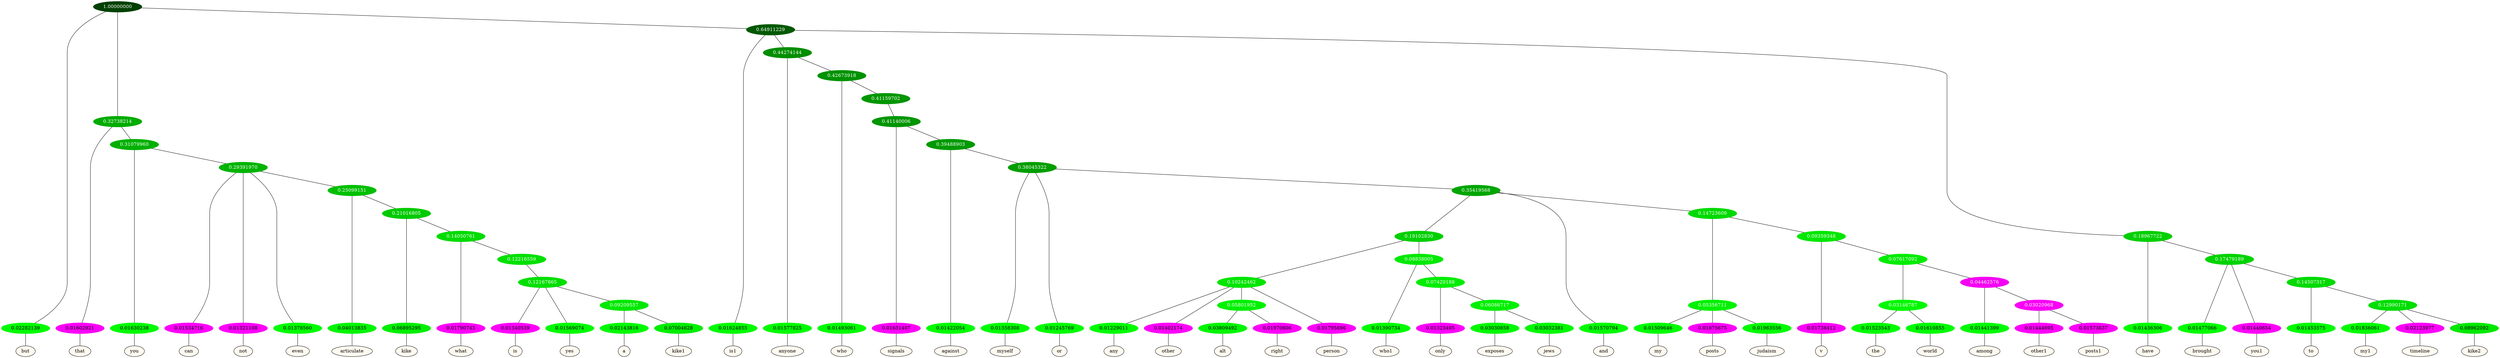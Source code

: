 graph {
	node [format=png height=0.15 nodesep=0.001 ordering=out overlap=prism overlap_scaling=0.01 ranksep=0.001 ratio=0.2 style=filled width=0.15]
	{
		rank=same
		a_w_1 [label=but color=black fillcolor=floralwhite style="filled,solid"]
		a_w_4 [label=that color=black fillcolor=floralwhite style="filled,solid"]
		a_w_9 [label=you color=black fillcolor=floralwhite style="filled,solid"]
		a_w_15 [label=can color=black fillcolor=floralwhite style="filled,solid"]
		a_w_16 [label=not color=black fillcolor=floralwhite style="filled,solid"]
		a_w_17 [label=even color=black fillcolor=floralwhite style="filled,solid"]
		a_w_24 [label=articulate color=black fillcolor=floralwhite style="filled,solid"]
		a_w_29 [label=kike color=black fillcolor=floralwhite style="filled,solid"]
		a_w_36 [label=what color=black fillcolor=floralwhite style="filled,solid"]
		a_w_44 [label=is color=black fillcolor=floralwhite style="filled,solid"]
		a_w_45 [label=yes color=black fillcolor=floralwhite style="filled,solid"]
		a_w_50 [label=a color=black fillcolor=floralwhite style="filled,solid"]
		a_w_51 [label=kike1 color=black fillcolor=floralwhite style="filled,solid"]
		a_w_6 [label=is1 color=black fillcolor=floralwhite style="filled,solid"]
		a_w_11 [label=anyone color=black fillcolor=floralwhite style="filled,solid"]
		a_w_19 [label=who color=black fillcolor=floralwhite style="filled,solid"]
		a_w_31 [label=signals color=black fillcolor=floralwhite style="filled,solid"]
		a_w_38 [label=against color=black fillcolor=floralwhite style="filled,solid"]
		a_w_41 [label=myself color=black fillcolor=floralwhite style="filled,solid"]
		a_w_42 [label=or color=black fillcolor=floralwhite style="filled,solid"]
		a_w_56 [label=any color=black fillcolor=floralwhite style="filled,solid"]
		a_w_57 [label=other color=black fillcolor=floralwhite style="filled,solid"]
		a_w_67 [label=alt color=black fillcolor=floralwhite style="filled,solid"]
		a_w_68 [label=right color=black fillcolor=floralwhite style="filled,solid"]
		a_w_59 [label=person color=black fillcolor=floralwhite style="filled,solid"]
		a_w_60 [label=who1 color=black fillcolor=floralwhite style="filled,solid"]
		a_w_69 [label=only color=black fillcolor=floralwhite style="filled,solid"]
		a_w_73 [label=exposes color=black fillcolor=floralwhite style="filled,solid"]
		a_w_74 [label=jews color=black fillcolor=floralwhite style="filled,solid"]
		a_w_48 [label=and color=black fillcolor=floralwhite style="filled,solid"]
		a_w_62 [label=my color=black fillcolor=floralwhite style="filled,solid"]
		a_w_63 [label=posts color=black fillcolor=floralwhite style="filled,solid"]
		a_w_64 [label=judaism color=black fillcolor=floralwhite style="filled,solid"]
		a_w_65 [label=v color=black fillcolor=floralwhite style="filled,solid"]
		a_w_75 [label=the color=black fillcolor=floralwhite style="filled,solid"]
		a_w_76 [label=world color=black fillcolor=floralwhite style="filled,solid"]
		a_w_77 [label=among color=black fillcolor=floralwhite style="filled,solid"]
		a_w_79 [label=other1 color=black fillcolor=floralwhite style="filled,solid"]
		a_w_80 [label=posts1 color=black fillcolor=floralwhite style="filled,solid"]
		a_w_13 [label=have color=black fillcolor=floralwhite style="filled,solid"]
		a_w_21 [label=brought color=black fillcolor=floralwhite style="filled,solid"]
		a_w_22 [label=you1 color=black fillcolor=floralwhite style="filled,solid"]
		a_w_27 [label=to color=black fillcolor=floralwhite style="filled,solid"]
		a_w_33 [label=my1 color=black fillcolor=floralwhite style="filled,solid"]
		a_w_34 [label=timeline color=black fillcolor=floralwhite style="filled,solid"]
		a_w_35 [label=kike2 color=black fillcolor=floralwhite style="filled,solid"]
	}
	a_n_1 -- a_w_1
	a_n_4 -- a_w_4
	a_n_9 -- a_w_9
	a_n_15 -- a_w_15
	a_n_16 -- a_w_16
	a_n_17 -- a_w_17
	a_n_24 -- a_w_24
	a_n_29 -- a_w_29
	a_n_36 -- a_w_36
	a_n_44 -- a_w_44
	a_n_45 -- a_w_45
	a_n_50 -- a_w_50
	a_n_51 -- a_w_51
	a_n_6 -- a_w_6
	a_n_11 -- a_w_11
	a_n_19 -- a_w_19
	a_n_31 -- a_w_31
	a_n_38 -- a_w_38
	a_n_41 -- a_w_41
	a_n_42 -- a_w_42
	a_n_56 -- a_w_56
	a_n_57 -- a_w_57
	a_n_67 -- a_w_67
	a_n_68 -- a_w_68
	a_n_59 -- a_w_59
	a_n_60 -- a_w_60
	a_n_69 -- a_w_69
	a_n_73 -- a_w_73
	a_n_74 -- a_w_74
	a_n_48 -- a_w_48
	a_n_62 -- a_w_62
	a_n_63 -- a_w_63
	a_n_64 -- a_w_64
	a_n_65 -- a_w_65
	a_n_75 -- a_w_75
	a_n_76 -- a_w_76
	a_n_77 -- a_w_77
	a_n_79 -- a_w_79
	a_n_80 -- a_w_80
	a_n_13 -- a_w_13
	a_n_21 -- a_w_21
	a_n_22 -- a_w_22
	a_n_27 -- a_w_27
	a_n_33 -- a_w_33
	a_n_34 -- a_w_34
	a_n_35 -- a_w_35
	{
		rank=same
		a_n_1 [label=0.02282139 color="0.334 1.000 0.977" fontcolor=black]
		a_n_4 [label=0.01602921 color="0.835 1.000 0.984" fontcolor=black]
		a_n_9 [label=0.01630238 color="0.334 1.000 0.984" fontcolor=black]
		a_n_15 [label=0.01534716 color="0.835 1.000 0.985" fontcolor=black]
		a_n_16 [label=0.01321108 color="0.835 1.000 0.987" fontcolor=black]
		a_n_17 [label=0.01378560 color="0.334 1.000 0.986" fontcolor=black]
		a_n_24 [label=0.04013835 color="0.334 1.000 0.960" fontcolor=black]
		a_n_29 [label=0.06895295 color="0.334 1.000 0.931" fontcolor=black]
		a_n_36 [label=0.01790743 color="0.835 1.000 0.982" fontcolor=black]
		a_n_44 [label=0.01340539 color="0.835 1.000 0.987" fontcolor=black]
		a_n_45 [label=0.01569074 color="0.334 1.000 0.984" fontcolor=black]
		a_n_50 [label=0.02143816 color="0.334 1.000 0.979" fontcolor=black]
		a_n_51 [label=0.07004628 color="0.334 1.000 0.930" fontcolor=black]
		a_n_6 [label=0.01624855 color="0.334 1.000 0.984" fontcolor=black]
		a_n_11 [label=0.01577825 color="0.334 1.000 0.984" fontcolor=black]
		a_n_19 [label=0.01493061 color="0.334 1.000 0.985" fontcolor=black]
		a_n_31 [label=0.01631407 color="0.835 1.000 0.984" fontcolor=black]
		a_n_38 [label=0.01422054 color="0.334 1.000 0.986" fontcolor=black]
		a_n_41 [label=0.01358308 color="0.334 1.000 0.986" fontcolor=black]
		a_n_42 [label=0.01245769 color="0.334 1.000 0.988" fontcolor=black]
		a_n_56 [label=0.01229011 color="0.334 1.000 0.988" fontcolor=black]
		a_n_57 [label=0.01402174 color="0.835 1.000 0.986" fontcolor=black]
		a_n_67 [label=0.03809492 color="0.334 1.000 0.962" fontcolor=black]
		a_n_68 [label=0.01970606 color="0.835 1.000 0.980" fontcolor=black]
		a_n_59 [label=0.01795696 color="0.835 1.000 0.982" fontcolor=black]
		a_n_60 [label=0.01390734 color="0.334 1.000 0.986" fontcolor=black]
		a_n_69 [label=0.01323495 color="0.835 1.000 0.987" fontcolor=black]
		a_n_73 [label=0.03030858 color="0.334 1.000 0.970" fontcolor=black]
		a_n_74 [label=0.03032381 color="0.334 1.000 0.970" fontcolor=black]
		a_n_48 [label=0.01570794 color="0.334 1.000 0.984" fontcolor=black]
		a_n_62 [label=0.01509646 color="0.334 1.000 0.985" fontcolor=black]
		a_n_63 [label=0.01875675 color="0.835 1.000 0.981" fontcolor=black]
		a_n_64 [label=0.01963556 color="0.334 1.000 0.980" fontcolor=black]
		a_n_65 [label=0.01738412 color="0.835 1.000 0.983" fontcolor=black]
		a_n_75 [label=0.01523543 color="0.334 1.000 0.985" fontcolor=black]
		a_n_76 [label=0.01610855 color="0.334 1.000 0.984" fontcolor=black]
		a_n_77 [label=0.01441399 color="0.334 1.000 0.986" fontcolor=black]
		a_n_79 [label=0.01444695 color="0.835 1.000 0.986" fontcolor=black]
		a_n_80 [label=0.01573637 color="0.835 1.000 0.984" fontcolor=black]
		a_n_13 [label=0.01436306 color="0.334 1.000 0.986" fontcolor=black]
		a_n_21 [label=0.01477066 color="0.334 1.000 0.985" fontcolor=black]
		a_n_22 [label=0.01440654 color="0.835 1.000 0.986" fontcolor=black]
		a_n_27 [label=0.01453575 color="0.334 1.000 0.985" fontcolor=black]
		a_n_33 [label=0.01836061 color="0.334 1.000 0.982" fontcolor=black]
		a_n_34 [label=0.02123977 color="0.835 1.000 0.979" fontcolor=black]
		a_n_35 [label=0.08962092 color="0.334 1.000 0.910" fontcolor=black]
	}
	a_n_0 [label=1.00000000 color="0.334 1.000 0.250" fontcolor=grey99]
	a_n_0 -- a_n_1
	a_n_2 [label=0.32738214 color="0.334 1.000 0.673" fontcolor=grey99]
	a_n_0 -- a_n_2
	a_n_3 [label=0.64911229 color="0.334 1.000 0.351" fontcolor=grey99]
	a_n_0 -- a_n_3
	a_n_2 -- a_n_4
	a_n_5 [label=0.31079960 color="0.334 1.000 0.689" fontcolor=grey99]
	a_n_2 -- a_n_5
	a_n_3 -- a_n_6
	a_n_7 [label=0.44274144 color="0.334 1.000 0.557" fontcolor=grey99]
	a_n_3 -- a_n_7
	a_n_8 [label=0.18967722 color="0.334 1.000 0.810" fontcolor=grey99]
	a_n_3 -- a_n_8
	a_n_5 -- a_n_9
	a_n_10 [label=0.29391970 color="0.334 1.000 0.706" fontcolor=grey99]
	a_n_5 -- a_n_10
	a_n_7 -- a_n_11
	a_n_12 [label=0.42673918 color="0.334 1.000 0.573" fontcolor=grey99]
	a_n_7 -- a_n_12
	a_n_8 -- a_n_13
	a_n_14 [label=0.17479189 color="0.334 1.000 0.825" fontcolor=grey99]
	a_n_8 -- a_n_14
	a_n_10 -- a_n_15
	a_n_10 -- a_n_16
	a_n_10 -- a_n_17
	a_n_18 [label=0.25099151 color="0.334 1.000 0.749" fontcolor=grey99]
	a_n_10 -- a_n_18
	a_n_12 -- a_n_19
	a_n_20 [label=0.41159702 color="0.334 1.000 0.588" fontcolor=grey99]
	a_n_12 -- a_n_20
	a_n_14 -- a_n_21
	a_n_14 -- a_n_22
	a_n_23 [label=0.14507317 color="0.334 1.000 0.855" fontcolor=grey99]
	a_n_14 -- a_n_23
	a_n_18 -- a_n_24
	a_n_25 [label=0.21016805 color="0.334 1.000 0.790" fontcolor=grey99]
	a_n_18 -- a_n_25
	a_n_26 [label=0.41140006 color="0.334 1.000 0.589" fontcolor=grey99]
	a_n_20 -- a_n_26
	a_n_23 -- a_n_27
	a_n_28 [label=0.12990171 color="0.334 1.000 0.870" fontcolor=grey99]
	a_n_23 -- a_n_28
	a_n_25 -- a_n_29
	a_n_30 [label=0.14050761 color="0.334 1.000 0.859" fontcolor=grey99]
	a_n_25 -- a_n_30
	a_n_26 -- a_n_31
	a_n_32 [label=0.39488903 color="0.334 1.000 0.605" fontcolor=grey99]
	a_n_26 -- a_n_32
	a_n_28 -- a_n_33
	a_n_28 -- a_n_34
	a_n_28 -- a_n_35
	a_n_30 -- a_n_36
	a_n_37 [label=0.12216559 color="0.334 1.000 0.878" fontcolor=grey99]
	a_n_30 -- a_n_37
	a_n_32 -- a_n_38
	a_n_39 [label=0.38045322 color="0.334 1.000 0.620" fontcolor=grey99]
	a_n_32 -- a_n_39
	a_n_40 [label=0.12167865 color="0.334 1.000 0.878" fontcolor=grey99]
	a_n_37 -- a_n_40
	a_n_39 -- a_n_41
	a_n_39 -- a_n_42
	a_n_43 [label=0.35419568 color="0.334 1.000 0.646" fontcolor=grey99]
	a_n_39 -- a_n_43
	a_n_40 -- a_n_44
	a_n_40 -- a_n_45
	a_n_46 [label=0.09209557 color="0.334 1.000 0.908" fontcolor=grey99]
	a_n_40 -- a_n_46
	a_n_47 [label=0.19102830 color="0.334 1.000 0.809" fontcolor=grey99]
	a_n_43 -- a_n_47
	a_n_43 -- a_n_48
	a_n_49 [label=0.14723609 color="0.334 1.000 0.853" fontcolor=grey99]
	a_n_43 -- a_n_49
	a_n_46 -- a_n_50
	a_n_46 -- a_n_51
	a_n_52 [label=0.10242462 color="0.334 1.000 0.898" fontcolor=grey99]
	a_n_47 -- a_n_52
	a_n_53 [label=0.08838005 color="0.334 1.000 0.912" fontcolor=grey99]
	a_n_47 -- a_n_53
	a_n_54 [label=0.05356711 color="0.334 1.000 0.946" fontcolor=grey99]
	a_n_49 -- a_n_54
	a_n_55 [label=0.09359348 color="0.334 1.000 0.906" fontcolor=grey99]
	a_n_49 -- a_n_55
	a_n_52 -- a_n_56
	a_n_52 -- a_n_57
	a_n_58 [label=0.05801952 color="0.334 1.000 0.942" fontcolor=grey99]
	a_n_52 -- a_n_58
	a_n_52 -- a_n_59
	a_n_53 -- a_n_60
	a_n_61 [label=0.07429188 color="0.334 1.000 0.926" fontcolor=grey99]
	a_n_53 -- a_n_61
	a_n_54 -- a_n_62
	a_n_54 -- a_n_63
	a_n_54 -- a_n_64
	a_n_55 -- a_n_65
	a_n_66 [label=0.07617092 color="0.334 1.000 0.924" fontcolor=grey99]
	a_n_55 -- a_n_66
	a_n_58 -- a_n_67
	a_n_58 -- a_n_68
	a_n_61 -- a_n_69
	a_n_70 [label=0.06086717 color="0.334 1.000 0.939" fontcolor=grey99]
	a_n_61 -- a_n_70
	a_n_71 [label=0.03146787 color="0.334 1.000 0.969" fontcolor=grey99]
	a_n_66 -- a_n_71
	a_n_72 [label=0.04462576 color="0.835 1.000 0.955" fontcolor=grey99]
	a_n_66 -- a_n_72
	a_n_70 -- a_n_73
	a_n_70 -- a_n_74
	a_n_71 -- a_n_75
	a_n_71 -- a_n_76
	a_n_72 -- a_n_77
	a_n_78 [label=0.03020968 color="0.835 1.000 0.970" fontcolor=grey99]
	a_n_72 -- a_n_78
	a_n_78 -- a_n_79
	a_n_78 -- a_n_80
}
